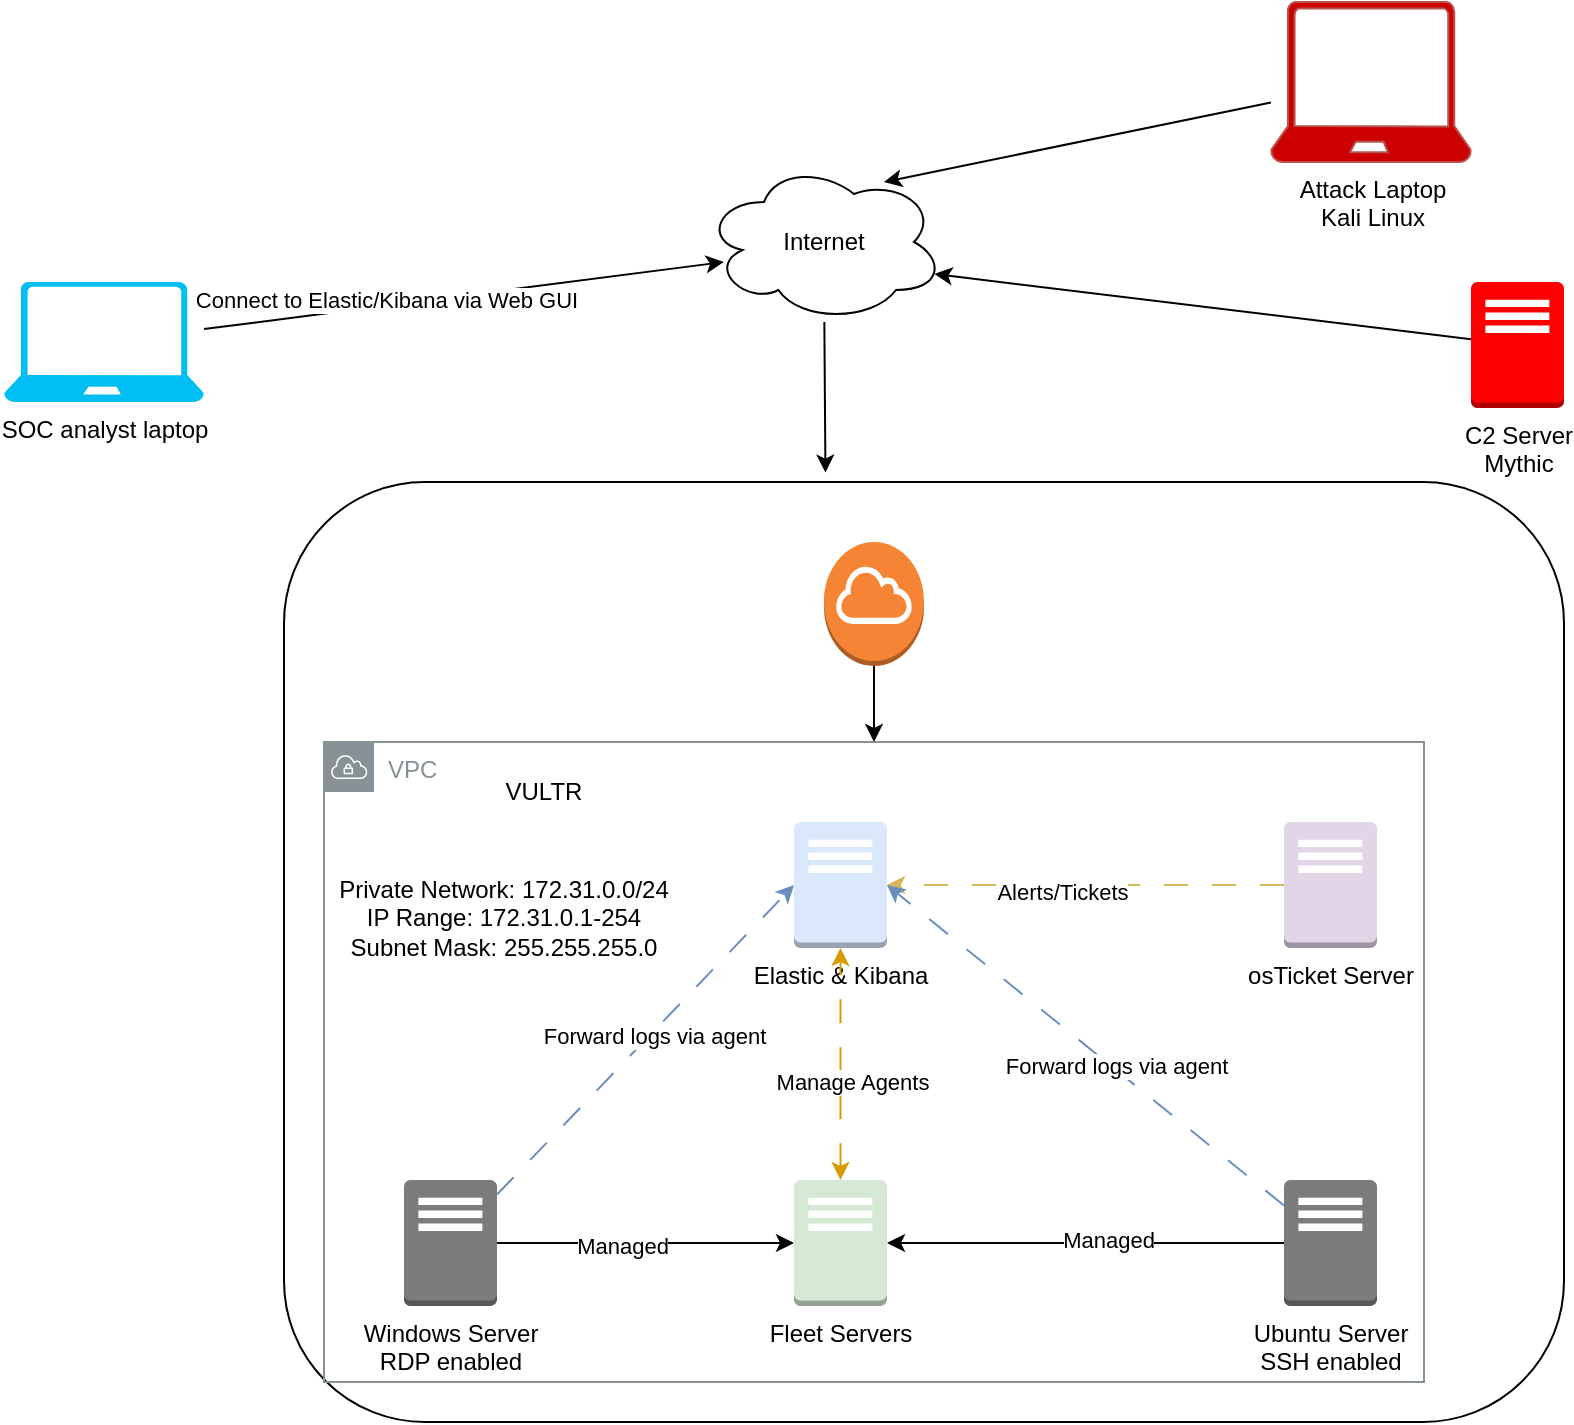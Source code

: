 <mxfile version="24.7.10">
  <diagram name="Page-1" id="o6-NSdmjWcv1LC73Jg_o">
    <mxGraphModel dx="1434" dy="1146" grid="1" gridSize="10" guides="1" tooltips="1" connect="1" arrows="1" fold="1" page="0" pageScale="1" pageWidth="850" pageHeight="1100" math="0" shadow="0">
      <root>
        <mxCell id="0" />
        <mxCell id="1" parent="0" />
        <mxCell id="6EfnISno3EnkvuIuXx2h-19" value="" style="rounded=1;whiteSpace=wrap;html=1;" vertex="1" parent="1">
          <mxGeometry x="170" y="170" width="640" height="470" as="geometry" />
        </mxCell>
        <mxCell id="6EfnISno3EnkvuIuXx2h-21" value="VPC" style="sketch=0;outlineConnect=0;gradientColor=none;html=1;whiteSpace=wrap;fontSize=12;fontStyle=0;shape=mxgraph.aws4.group;grIcon=mxgraph.aws4.group_vpc;strokeColor=#879196;fillColor=none;verticalAlign=top;align=left;spacingLeft=30;fontColor=#879196;dashed=0;" vertex="1" parent="1">
          <mxGeometry x="190" y="300" width="550" height="320" as="geometry" />
        </mxCell>
        <mxCell id="6EfnISno3EnkvuIuXx2h-1" value="Elastic &amp;amp; Kibana" style="outlineConnect=0;dashed=0;verticalLabelPosition=bottom;verticalAlign=top;align=center;html=1;shape=mxgraph.aws3.traditional_server;fillColor=#dae8fc;strokeColor=#6c8ebf;" vertex="1" parent="1">
          <mxGeometry x="425" y="340" width="46.5" height="63" as="geometry" />
        </mxCell>
        <mxCell id="6EfnISno3EnkvuIuXx2h-24" style="edgeStyle=orthogonalEdgeStyle;rounded=0;orthogonalLoop=1;jettySize=auto;html=1;" edge="1" parent="1" source="6EfnISno3EnkvuIuXx2h-13" target="6EfnISno3EnkvuIuXx2h-17">
          <mxGeometry relative="1" as="geometry" />
        </mxCell>
        <mxCell id="6EfnISno3EnkvuIuXx2h-26" value="Managed" style="edgeLabel;html=1;align=center;verticalAlign=middle;resizable=0;points=[];" vertex="1" connectable="0" parent="6EfnISno3EnkvuIuXx2h-24">
          <mxGeometry x="-0.158" relative="1" as="geometry">
            <mxPoint y="1" as="offset" />
          </mxGeometry>
        </mxCell>
        <mxCell id="6EfnISno3EnkvuIuXx2h-13" value="Windows Server&lt;div&gt;RDP enabled&lt;/div&gt;" style="outlineConnect=0;dashed=0;verticalLabelPosition=bottom;verticalAlign=top;align=center;html=1;shape=mxgraph.aws3.traditional_server;fillColor=#7D7C7C;gradientColor=none;" vertex="1" parent="1">
          <mxGeometry x="230" y="519" width="46.5" height="63" as="geometry" />
        </mxCell>
        <mxCell id="6EfnISno3EnkvuIuXx2h-25" style="edgeStyle=orthogonalEdgeStyle;rounded=0;orthogonalLoop=1;jettySize=auto;html=1;" edge="1" parent="1" source="6EfnISno3EnkvuIuXx2h-15" target="6EfnISno3EnkvuIuXx2h-17">
          <mxGeometry relative="1" as="geometry" />
        </mxCell>
        <mxCell id="6EfnISno3EnkvuIuXx2h-27" value="Managed" style="edgeLabel;html=1;align=center;verticalAlign=middle;resizable=0;points=[];" vertex="1" connectable="0" parent="6EfnISno3EnkvuIuXx2h-25">
          <mxGeometry x="-0.113" y="-2" relative="1" as="geometry">
            <mxPoint as="offset" />
          </mxGeometry>
        </mxCell>
        <mxCell id="6EfnISno3EnkvuIuXx2h-15" value="Ubuntu Server&lt;div&gt;SSH enabled&lt;/div&gt;" style="outlineConnect=0;dashed=0;verticalLabelPosition=bottom;verticalAlign=top;align=center;html=1;shape=mxgraph.aws3.traditional_server;fillColor=#7D7C7C;gradientColor=none;" vertex="1" parent="1">
          <mxGeometry x="670" y="519" width="46.5" height="63" as="geometry" />
        </mxCell>
        <mxCell id="6EfnISno3EnkvuIuXx2h-29" style="edgeStyle=orthogonalEdgeStyle;rounded=0;orthogonalLoop=1;jettySize=auto;html=1;fillColor=#fff2cc;strokeColor=#d6b656;dashed=1;dashPattern=12 12;" edge="1" parent="1" source="6EfnISno3EnkvuIuXx2h-16" target="6EfnISno3EnkvuIuXx2h-1">
          <mxGeometry relative="1" as="geometry" />
        </mxCell>
        <mxCell id="6EfnISno3EnkvuIuXx2h-30" value="Alerts/Tickets" style="edgeLabel;html=1;align=center;verticalAlign=middle;resizable=0;points=[];" vertex="1" connectable="0" parent="6EfnISno3EnkvuIuXx2h-29">
          <mxGeometry x="0.118" y="3" relative="1" as="geometry">
            <mxPoint as="offset" />
          </mxGeometry>
        </mxCell>
        <mxCell id="6EfnISno3EnkvuIuXx2h-16" value="osTicket Server" style="outlineConnect=0;dashed=0;verticalLabelPosition=bottom;verticalAlign=top;align=center;html=1;shape=mxgraph.aws3.traditional_server;fillColor=#e1d5e7;strokeColor=#9673a6;" vertex="1" parent="1">
          <mxGeometry x="670" y="340" width="46.5" height="63" as="geometry" />
        </mxCell>
        <mxCell id="6EfnISno3EnkvuIuXx2h-28" style="edgeStyle=orthogonalEdgeStyle;rounded=0;orthogonalLoop=1;jettySize=auto;html=1;startArrow=classic;startFill=1;fillColor=#ffe6cc;strokeColor=#d79b00;dashed=1;dashPattern=12 12;" edge="1" parent="1" source="6EfnISno3EnkvuIuXx2h-17" target="6EfnISno3EnkvuIuXx2h-1">
          <mxGeometry relative="1" as="geometry" />
        </mxCell>
        <mxCell id="6EfnISno3EnkvuIuXx2h-52" value="Manage Agents" style="edgeLabel;html=1;align=center;verticalAlign=middle;resizable=0;points=[];" vertex="1" connectable="0" parent="6EfnISno3EnkvuIuXx2h-28">
          <mxGeometry x="-0.155" y="-5" relative="1" as="geometry">
            <mxPoint as="offset" />
          </mxGeometry>
        </mxCell>
        <mxCell id="6EfnISno3EnkvuIuXx2h-17" value="Fleet Servers" style="outlineConnect=0;dashed=0;verticalLabelPosition=bottom;verticalAlign=top;align=center;html=1;shape=mxgraph.aws3.traditional_server;fillColor=#d5e8d4;strokeColor=#82b366;" vertex="1" parent="1">
          <mxGeometry x="425" y="519" width="46.5" height="63" as="geometry" />
        </mxCell>
        <mxCell id="6EfnISno3EnkvuIuXx2h-18" value="C2 Server&lt;div&gt;Mythic&lt;/div&gt;" style="outlineConnect=0;dashed=0;verticalLabelPosition=bottom;verticalAlign=top;align=center;html=1;shape=mxgraph.aws3.traditional_server;fillColor=#FF0000;strokeColor=#b85450;" vertex="1" parent="1">
          <mxGeometry x="763.5" y="70" width="46.5" height="63" as="geometry" />
        </mxCell>
        <mxCell id="6EfnISno3EnkvuIuXx2h-20" value="VULTR" style="text;html=1;align=center;verticalAlign=middle;whiteSpace=wrap;rounded=0;" vertex="1" parent="1">
          <mxGeometry x="270" y="310" width="60" height="30" as="geometry" />
        </mxCell>
        <mxCell id="6EfnISno3EnkvuIuXx2h-32" style="rounded=0;orthogonalLoop=1;jettySize=auto;html=1;entryX=0;entryY=0.5;entryDx=0;entryDy=0;entryPerimeter=0;fillColor=#dae8fc;strokeColor=#6c8ebf;dashed=1;dashPattern=12 12;" edge="1" parent="1" source="6EfnISno3EnkvuIuXx2h-13" target="6EfnISno3EnkvuIuXx2h-1">
          <mxGeometry relative="1" as="geometry" />
        </mxCell>
        <mxCell id="6EfnISno3EnkvuIuXx2h-35" value="Forward logs via agent" style="edgeLabel;html=1;align=center;verticalAlign=middle;resizable=0;points=[];" vertex="1" connectable="0" parent="6EfnISno3EnkvuIuXx2h-32">
          <mxGeometry x="0.04" y="-2" relative="1" as="geometry">
            <mxPoint as="offset" />
          </mxGeometry>
        </mxCell>
        <mxCell id="6EfnISno3EnkvuIuXx2h-33" style="rounded=0;orthogonalLoop=1;jettySize=auto;html=1;entryX=1;entryY=0.5;entryDx=0;entryDy=0;entryPerimeter=0;fillColor=#dae8fc;strokeColor=#6c8ebf;dashed=1;dashPattern=12 12;" edge="1" parent="1" source="6EfnISno3EnkvuIuXx2h-15" target="6EfnISno3EnkvuIuXx2h-1">
          <mxGeometry relative="1" as="geometry" />
        </mxCell>
        <mxCell id="6EfnISno3EnkvuIuXx2h-34" value="Forward logs via agent" style="edgeLabel;html=1;align=center;verticalAlign=middle;resizable=0;points=[];" vertex="1" connectable="0" parent="6EfnISno3EnkvuIuXx2h-33">
          <mxGeometry x="-0.133" y="-2" relative="1" as="geometry">
            <mxPoint y="1" as="offset" />
          </mxGeometry>
        </mxCell>
        <mxCell id="6EfnISno3EnkvuIuXx2h-36" value="Private Network: 172.31.0.0/24&lt;div&gt;IP Range: 172.31.0.1-254&lt;/div&gt;&lt;div&gt;Subnet Mask: 255.255.255.0&lt;br&gt;&lt;div&gt;&lt;br&gt;&lt;/div&gt;&lt;/div&gt;" style="text;html=1;align=center;verticalAlign=middle;whiteSpace=wrap;rounded=0;" vertex="1" parent="1">
          <mxGeometry x="180" y="380" width="200" height="30" as="geometry" />
        </mxCell>
        <mxCell id="6EfnISno3EnkvuIuXx2h-45" style="edgeStyle=orthogonalEdgeStyle;rounded=0;orthogonalLoop=1;jettySize=auto;html=1;" edge="1" parent="1" source="6EfnISno3EnkvuIuXx2h-37" target="6EfnISno3EnkvuIuXx2h-21">
          <mxGeometry relative="1" as="geometry" />
        </mxCell>
        <mxCell id="6EfnISno3EnkvuIuXx2h-37" value="" style="outlineConnect=0;dashed=0;verticalLabelPosition=bottom;verticalAlign=top;align=center;html=1;shape=mxgraph.aws3.internet_gateway;fillColor=#F58534;gradientColor=none;" vertex="1" parent="1">
          <mxGeometry x="440" y="200" width="50" height="62" as="geometry" />
        </mxCell>
        <mxCell id="6EfnISno3EnkvuIuXx2h-39" value="Internet" style="ellipse;shape=cloud;whiteSpace=wrap;html=1;" vertex="1" parent="1">
          <mxGeometry x="380" y="10" width="120" height="80" as="geometry" />
        </mxCell>
        <mxCell id="6EfnISno3EnkvuIuXx2h-40" style="rounded=0;orthogonalLoop=1;jettySize=auto;html=1;entryX=0.423;entryY=-0.01;entryDx=0;entryDy=0;entryPerimeter=0;" edge="1" parent="1" source="6EfnISno3EnkvuIuXx2h-39" target="6EfnISno3EnkvuIuXx2h-19">
          <mxGeometry relative="1" as="geometry" />
        </mxCell>
        <mxCell id="6EfnISno3EnkvuIuXx2h-46" value="SOC analyst laptop" style="verticalLabelPosition=bottom;html=1;verticalAlign=top;align=center;strokeColor=none;fillColor=#00BEF2;shape=mxgraph.azure.laptop;pointerEvents=1;" vertex="1" parent="1">
          <mxGeometry x="30" y="70" width="100" height="60" as="geometry" />
        </mxCell>
        <mxCell id="6EfnISno3EnkvuIuXx2h-47" style="rounded=0;orthogonalLoop=1;jettySize=auto;html=1;entryX=0.083;entryY=0.625;entryDx=0;entryDy=0;entryPerimeter=0;" edge="1" parent="1" source="6EfnISno3EnkvuIuXx2h-46" target="6EfnISno3EnkvuIuXx2h-39">
          <mxGeometry relative="1" as="geometry" />
        </mxCell>
        <mxCell id="6EfnISno3EnkvuIuXx2h-48" value="Connect to Elastic/Kibana via Web GUI" style="edgeLabel;html=1;align=center;verticalAlign=middle;resizable=0;points=[];" vertex="1" connectable="0" parent="6EfnISno3EnkvuIuXx2h-47">
          <mxGeometry x="-0.301" y="3" relative="1" as="geometry">
            <mxPoint as="offset" />
          </mxGeometry>
        </mxCell>
        <mxCell id="6EfnISno3EnkvuIuXx2h-49" value="Attack Laptop&lt;div&gt;Kali Linux&lt;/div&gt;" style="verticalLabelPosition=bottom;html=1;verticalAlign=top;align=center;strokeColor=#b85450;fillColor=#CC0000;shape=mxgraph.azure.laptop;pointerEvents=1;" vertex="1" parent="1">
          <mxGeometry x="663.5" y="-70" width="100" height="80" as="geometry" />
        </mxCell>
        <mxCell id="6EfnISno3EnkvuIuXx2h-50" style="rounded=0;orthogonalLoop=1;jettySize=auto;html=1;entryX=0.75;entryY=0.125;entryDx=0;entryDy=0;entryPerimeter=0;" edge="1" parent="1" source="6EfnISno3EnkvuIuXx2h-49" target="6EfnISno3EnkvuIuXx2h-39">
          <mxGeometry relative="1" as="geometry" />
        </mxCell>
        <mxCell id="6EfnISno3EnkvuIuXx2h-51" style="rounded=0;orthogonalLoop=1;jettySize=auto;html=1;entryX=0.96;entryY=0.7;entryDx=0;entryDy=0;entryPerimeter=0;" edge="1" parent="1" source="6EfnISno3EnkvuIuXx2h-18" target="6EfnISno3EnkvuIuXx2h-39">
          <mxGeometry relative="1" as="geometry" />
        </mxCell>
      </root>
    </mxGraphModel>
  </diagram>
</mxfile>
